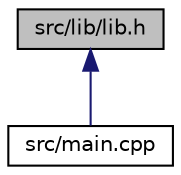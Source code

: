 digraph "src/lib/lib.h"
{
 // LATEX_PDF_SIZE
  edge [fontname="Helvetica",fontsize="10",labelfontname="Helvetica",labelfontsize="10"];
  node [fontname="Helvetica",fontsize="10",shape=record];
  Node1 [label="src/lib/lib.h",height=0.2,width=0.4,color="black", fillcolor="grey75", style="filled", fontcolor="black",tooltip="This file contains the definitions of the functions used in lib.c regarding LXC containers operations..."];
  Node1 -> Node2 [dir="back",color="midnightblue",fontsize="10",style="solid",fontname="Helvetica"];
  Node2 [label="src/main.cpp",height=0.2,width=0.4,color="black", fillcolor="white", style="filled",URL="$main_8cpp.html",tooltip="Main program that provides a menu to interact with the Container Manager."];
}
